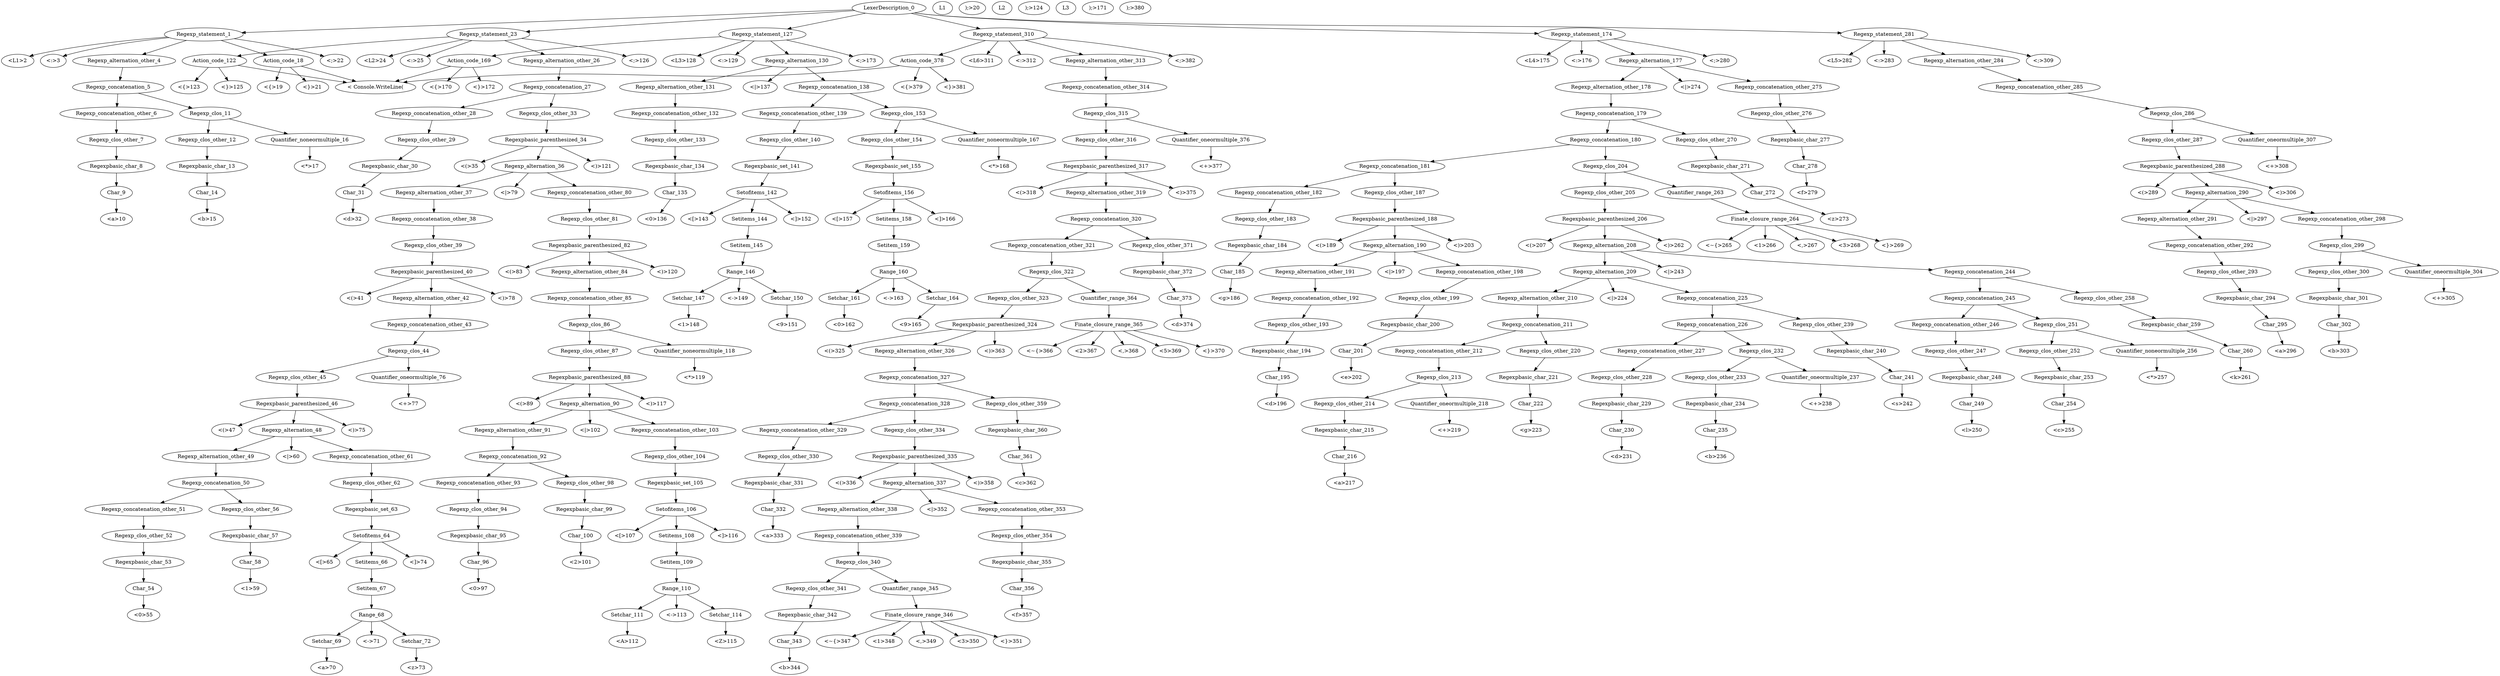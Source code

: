 digraph test{

"LexerDescription_0"->"Regexp_statement_1";
"Regexp_statement_1"->"<L1>2";
"Regexp_statement_1"->"<:>3";
"Regexp_statement_1"->"Regexp_alternation_other_4";
"Regexp_alternation_other_4"->"Regexp_concatenation_5";
"Regexp_concatenation_5"->"Regexp_concatenation_other_6";
"Regexp_concatenation_other_6"->"Regexp_clos_other_7";
"Regexp_clos_other_7"->"Regexpbasic_char_8";
"Regexpbasic_char_8"->"Char_9";
"Char_9"->"<a>10";
"Regexp_concatenation_5"->"Regexp_clos_11";
"Regexp_clos_11"->"Regexp_clos_other_12";
"Regexp_clos_other_12"->"Regexpbasic_char_13";
"Regexpbasic_char_13"->"Char_14";
"Char_14"->"<b>15";
"Regexp_clos_11"->"Quantifier_noneormultiple_16";
"Quantifier_noneormultiple_16"->"<*>17";
"Regexp_statement_1"->"Action_code_18";
"Action_code_18"->"<{>19";
"Action_code_18"->"< Console.WriteLine("L1");>20";
"Action_code_18"->"<}>21";
"Regexp_statement_1"->"<;>22";
"LexerDescription_0"->"Regexp_statement_23";
"Regexp_statement_23"->"<L2>24";
"Regexp_statement_23"->"<:>25";
"Regexp_statement_23"->"Regexp_alternation_other_26";
"Regexp_alternation_other_26"->"Regexp_concatenation_27";
"Regexp_concatenation_27"->"Regexp_concatenation_other_28";
"Regexp_concatenation_other_28"->"Regexp_clos_other_29";
"Regexp_clos_other_29"->"Regexpbasic_char_30";
"Regexpbasic_char_30"->"Char_31";
"Char_31"->"<d>32";
"Regexp_concatenation_27"->"Regexp_clos_other_33";
"Regexp_clos_other_33"->"Regexpbasic_parenthesized_34";
"Regexpbasic_parenthesized_34"->"<(>35";
"Regexpbasic_parenthesized_34"->"Regexp_alternation_36";
"Regexp_alternation_36"->"Regexp_alternation_other_37";
"Regexp_alternation_other_37"->"Regexp_concatenation_other_38";
"Regexp_concatenation_other_38"->"Regexp_clos_other_39";
"Regexp_clos_other_39"->"Regexpbasic_parenthesized_40";
"Regexpbasic_parenthesized_40"->"<(>41";
"Regexpbasic_parenthesized_40"->"Regexp_alternation_other_42";
"Regexp_alternation_other_42"->"Regexp_concatenation_other_43";
"Regexp_concatenation_other_43"->"Regexp_clos_44";
"Regexp_clos_44"->"Regexp_clos_other_45";
"Regexp_clos_other_45"->"Regexpbasic_parenthesized_46";
"Regexpbasic_parenthesized_46"->"<(>47";
"Regexpbasic_parenthesized_46"->"Regexp_alternation_48";
"Regexp_alternation_48"->"Regexp_alternation_other_49";
"Regexp_alternation_other_49"->"Regexp_concatenation_50";
"Regexp_concatenation_50"->"Regexp_concatenation_other_51";
"Regexp_concatenation_other_51"->"Regexp_clos_other_52";
"Regexp_clos_other_52"->"Regexpbasic_char_53";
"Regexpbasic_char_53"->"Char_54";
"Char_54"->"<0>55";
"Regexp_concatenation_50"->"Regexp_clos_other_56";
"Regexp_clos_other_56"->"Regexpbasic_char_57";
"Regexpbasic_char_57"->"Char_58";
"Char_58"->"<1>59";
"Regexp_alternation_48"->"<|>60";
"Regexp_alternation_48"->"Regexp_concatenation_other_61";
"Regexp_concatenation_other_61"->"Regexp_clos_other_62";
"Regexp_clos_other_62"->"Regexpbasic_set_63";
"Regexpbasic_set_63"->"Setofitems_64";
"Setofitems_64"->"<[>65";
"Setofitems_64"->"Setitems_66";
"Setitems_66"->"Setitem_67";
"Setitem_67"->"Range_68";
"Range_68"->"Setchar_69";
"Setchar_69"->"<a>70";
"Range_68"->"<->71";
"Range_68"->"Setchar_72";
"Setchar_72"->"<z>73";
"Setofitems_64"->"<]>74";
"Regexpbasic_parenthesized_46"->"<)>75";
"Regexp_clos_44"->"Quantifier_oneormultiple_76";
"Quantifier_oneormultiple_76"->"<+>77";
"Regexpbasic_parenthesized_40"->"<)>78";
"Regexp_alternation_36"->"<|>79";
"Regexp_alternation_36"->"Regexp_concatenation_other_80";
"Regexp_concatenation_other_80"->"Regexp_clos_other_81";
"Regexp_clos_other_81"->"Regexpbasic_parenthesized_82";
"Regexpbasic_parenthesized_82"->"<(>83";
"Regexpbasic_parenthesized_82"->"Regexp_alternation_other_84";
"Regexp_alternation_other_84"->"Regexp_concatenation_other_85";
"Regexp_concatenation_other_85"->"Regexp_clos_86";
"Regexp_clos_86"->"Regexp_clos_other_87";
"Regexp_clos_other_87"->"Regexpbasic_parenthesized_88";
"Regexpbasic_parenthesized_88"->"<(>89";
"Regexpbasic_parenthesized_88"->"Regexp_alternation_90";
"Regexp_alternation_90"->"Regexp_alternation_other_91";
"Regexp_alternation_other_91"->"Regexp_concatenation_92";
"Regexp_concatenation_92"->"Regexp_concatenation_other_93";
"Regexp_concatenation_other_93"->"Regexp_clos_other_94";
"Regexp_clos_other_94"->"Regexpbasic_char_95";
"Regexpbasic_char_95"->"Char_96";
"Char_96"->"<0>97";
"Regexp_concatenation_92"->"Regexp_clos_other_98";
"Regexp_clos_other_98"->"Regexpbasic_char_99";
"Regexpbasic_char_99"->"Char_100";
"Char_100"->"<2>101";
"Regexp_alternation_90"->"<|>102";
"Regexp_alternation_90"->"Regexp_concatenation_other_103";
"Regexp_concatenation_other_103"->"Regexp_clos_other_104";
"Regexp_clos_other_104"->"Regexpbasic_set_105";
"Regexpbasic_set_105"->"Setofitems_106";
"Setofitems_106"->"<[>107";
"Setofitems_106"->"Setitems_108";
"Setitems_108"->"Setitem_109";
"Setitem_109"->"Range_110";
"Range_110"->"Setchar_111";
"Setchar_111"->"<A>112";
"Range_110"->"<->113";
"Range_110"->"Setchar_114";
"Setchar_114"->"<Z>115";
"Setofitems_106"->"<]>116";
"Regexpbasic_parenthesized_88"->"<)>117";
"Regexp_clos_86"->"Quantifier_noneormultiple_118";
"Quantifier_noneormultiple_118"->"<*>119";
"Regexpbasic_parenthesized_82"->"<)>120";
"Regexpbasic_parenthesized_34"->"<)>121";
"Regexp_statement_23"->"Action_code_122";
"Action_code_122"->"<{>123";
"Action_code_122"->"< Console.WriteLine("L2");>124";
"Action_code_122"->"<}>125";
"Regexp_statement_23"->"<;>126";
"LexerDescription_0"->"Regexp_statement_127";
"Regexp_statement_127"->"<L3>128";
"Regexp_statement_127"->"<:>129";
"Regexp_statement_127"->"Regexp_alternation_130";
"Regexp_alternation_130"->"Regexp_alternation_other_131";
"Regexp_alternation_other_131"->"Regexp_concatenation_other_132";
"Regexp_concatenation_other_132"->"Regexp_clos_other_133";
"Regexp_clos_other_133"->"Regexpbasic_char_134";
"Regexpbasic_char_134"->"Char_135";
"Char_135"->"<0>136";
"Regexp_alternation_130"->"<|>137";
"Regexp_alternation_130"->"Regexp_concatenation_138";
"Regexp_concatenation_138"->"Regexp_concatenation_other_139";
"Regexp_concatenation_other_139"->"Regexp_clos_other_140";
"Regexp_clos_other_140"->"Regexpbasic_set_141";
"Regexpbasic_set_141"->"Setofitems_142";
"Setofitems_142"->"<[>143";
"Setofitems_142"->"Setitems_144";
"Setitems_144"->"Setitem_145";
"Setitem_145"->"Range_146";
"Range_146"->"Setchar_147";
"Setchar_147"->"<1>148";
"Range_146"->"<->149";
"Range_146"->"Setchar_150";
"Setchar_150"->"<9>151";
"Setofitems_142"->"<]>152";
"Regexp_concatenation_138"->"Regexp_clos_153";
"Regexp_clos_153"->"Regexp_clos_other_154";
"Regexp_clos_other_154"->"Regexpbasic_set_155";
"Regexpbasic_set_155"->"Setofitems_156";
"Setofitems_156"->"<[>157";
"Setofitems_156"->"Setitems_158";
"Setitems_158"->"Setitem_159";
"Setitem_159"->"Range_160";
"Range_160"->"Setchar_161";
"Setchar_161"->"<0>162";
"Range_160"->"<->163";
"Range_160"->"Setchar_164";
"Setchar_164"->"<9>165";
"Setofitems_156"->"<]>166";
"Regexp_clos_153"->"Quantifier_noneormultiple_167";
"Quantifier_noneormultiple_167"->"<*>168";
"Regexp_statement_127"->"Action_code_169";
"Action_code_169"->"<{>170";
"Action_code_169"->"< Console.WriteLine("L3");>171";
"Action_code_169"->"<}>172";
"Regexp_statement_127"->"<;>173";
"LexerDescription_0"->"Regexp_statement_174";
"Regexp_statement_174"->"<L4>175";
"Regexp_statement_174"->"<:>176";
"Regexp_statement_174"->"Regexp_alternation_177";
"Regexp_alternation_177"->"Regexp_alternation_other_178";
"Regexp_alternation_other_178"->"Regexp_concatenation_179";
"Regexp_concatenation_179"->"Regexp_concatenation_180";
"Regexp_concatenation_180"->"Regexp_concatenation_181";
"Regexp_concatenation_181"->"Regexp_concatenation_other_182";
"Regexp_concatenation_other_182"->"Regexp_clos_other_183";
"Regexp_clos_other_183"->"Regexpbasic_char_184";
"Regexpbasic_char_184"->"Char_185";
"Char_185"->"<g>186";
"Regexp_concatenation_181"->"Regexp_clos_other_187";
"Regexp_clos_other_187"->"Regexpbasic_parenthesized_188";
"Regexpbasic_parenthesized_188"->"<(>189";
"Regexpbasic_parenthesized_188"->"Regexp_alternation_190";
"Regexp_alternation_190"->"Regexp_alternation_other_191";
"Regexp_alternation_other_191"->"Regexp_concatenation_other_192";
"Regexp_concatenation_other_192"->"Regexp_clos_other_193";
"Regexp_clos_other_193"->"Regexpbasic_char_194";
"Regexpbasic_char_194"->"Char_195";
"Char_195"->"<d>196";
"Regexp_alternation_190"->"<|>197";
"Regexp_alternation_190"->"Regexp_concatenation_other_198";
"Regexp_concatenation_other_198"->"Regexp_clos_other_199";
"Regexp_clos_other_199"->"Regexpbasic_char_200";
"Regexpbasic_char_200"->"Char_201";
"Char_201"->"<e>202";
"Regexpbasic_parenthesized_188"->"<)>203";
"Regexp_concatenation_180"->"Regexp_clos_204";
"Regexp_clos_204"->"Regexp_clos_other_205";
"Regexp_clos_other_205"->"Regexpbasic_parenthesized_206";
"Regexpbasic_parenthesized_206"->"<(>207";
"Regexpbasic_parenthesized_206"->"Regexp_alternation_208";
"Regexp_alternation_208"->"Regexp_alternation_209";
"Regexp_alternation_209"->"Regexp_alternation_other_210";
"Regexp_alternation_other_210"->"Regexp_concatenation_211";
"Regexp_concatenation_211"->"Regexp_concatenation_other_212";
"Regexp_concatenation_other_212"->"Regexp_clos_213";
"Regexp_clos_213"->"Regexp_clos_other_214";
"Regexp_clos_other_214"->"Regexpbasic_char_215";
"Regexpbasic_char_215"->"Char_216";
"Char_216"->"<a>217";
"Regexp_clos_213"->"Quantifier_oneormultiple_218";
"Quantifier_oneormultiple_218"->"<+>219";
"Regexp_concatenation_211"->"Regexp_clos_other_220";
"Regexp_clos_other_220"->"Regexpbasic_char_221";
"Regexpbasic_char_221"->"Char_222";
"Char_222"->"<g>223";
"Regexp_alternation_209"->"<|>224";
"Regexp_alternation_209"->"Regexp_concatenation_225";
"Regexp_concatenation_225"->"Regexp_concatenation_226";
"Regexp_concatenation_226"->"Regexp_concatenation_other_227";
"Regexp_concatenation_other_227"->"Regexp_clos_other_228";
"Regexp_clos_other_228"->"Regexpbasic_char_229";
"Regexpbasic_char_229"->"Char_230";
"Char_230"->"<d>231";
"Regexp_concatenation_226"->"Regexp_clos_232";
"Regexp_clos_232"->"Regexp_clos_other_233";
"Regexp_clos_other_233"->"Regexpbasic_char_234";
"Regexpbasic_char_234"->"Char_235";
"Char_235"->"<b>236";
"Regexp_clos_232"->"Quantifier_oneormultiple_237";
"Quantifier_oneormultiple_237"->"<+>238";
"Regexp_concatenation_225"->"Regexp_clos_other_239";
"Regexp_clos_other_239"->"Regexpbasic_char_240";
"Regexpbasic_char_240"->"Char_241";
"Char_241"->"<s>242";
"Regexp_alternation_208"->"<|>243";
"Regexp_alternation_208"->"Regexp_concatenation_244";
"Regexp_concatenation_244"->"Regexp_concatenation_245";
"Regexp_concatenation_245"->"Regexp_concatenation_other_246";
"Regexp_concatenation_other_246"->"Regexp_clos_other_247";
"Regexp_clos_other_247"->"Regexpbasic_char_248";
"Regexpbasic_char_248"->"Char_249";
"Char_249"->"<l>250";
"Regexp_concatenation_245"->"Regexp_clos_251";
"Regexp_clos_251"->"Regexp_clos_other_252";
"Regexp_clos_other_252"->"Regexpbasic_char_253";
"Regexpbasic_char_253"->"Char_254";
"Char_254"->"<c>255";
"Regexp_clos_251"->"Quantifier_noneormultiple_256";
"Quantifier_noneormultiple_256"->"<*>257";
"Regexp_concatenation_244"->"Regexp_clos_other_258";
"Regexp_clos_other_258"->"Regexpbasic_char_259";
"Regexpbasic_char_259"->"Char_260";
"Char_260"->"<k>261";
"Regexpbasic_parenthesized_206"->"<)>262";
"Regexp_clos_204"->"Quantifier_range_263";
"Quantifier_range_263"->"Finate_closure_range_264";
"Finate_closure_range_264"->"<~{>265";
"Finate_closure_range_264"->"<1>266";
"Finate_closure_range_264"->"<,>267";
"Finate_closure_range_264"->"<3>268";
"Finate_closure_range_264"->"<}>269";
"Regexp_concatenation_179"->"Regexp_clos_other_270";
"Regexp_clos_other_270"->"Regexpbasic_char_271";
"Regexpbasic_char_271"->"Char_272";
"Char_272"->"<z>273";
"Regexp_alternation_177"->"<|>274";
"Regexp_alternation_177"->"Regexp_concatenation_other_275";
"Regexp_concatenation_other_275"->"Regexp_clos_other_276";
"Regexp_clos_other_276"->"Regexpbasic_char_277";
"Regexpbasic_char_277"->"Char_278";
"Char_278"->"<f>279";
"Regexp_statement_174"->"<;>280";
"LexerDescription_0"->"Regexp_statement_281";
"Regexp_statement_281"->"<L5>282";
"Regexp_statement_281"->"<:>283";
"Regexp_statement_281"->"Regexp_alternation_other_284";
"Regexp_alternation_other_284"->"Regexp_concatenation_other_285";
"Regexp_concatenation_other_285"->"Regexp_clos_286";
"Regexp_clos_286"->"Regexp_clos_other_287";
"Regexp_clos_other_287"->"Regexpbasic_parenthesized_288";
"Regexpbasic_parenthesized_288"->"<(>289";
"Regexpbasic_parenthesized_288"->"Regexp_alternation_290";
"Regexp_alternation_290"->"Regexp_alternation_other_291";
"Regexp_alternation_other_291"->"Regexp_concatenation_other_292";
"Regexp_concatenation_other_292"->"Regexp_clos_other_293";
"Regexp_clos_other_293"->"Regexpbasic_char_294";
"Regexpbasic_char_294"->"Char_295";
"Char_295"->"<a>296";
"Regexp_alternation_290"->"<|>297";
"Regexp_alternation_290"->"Regexp_concatenation_other_298";
"Regexp_concatenation_other_298"->"Regexp_clos_299";
"Regexp_clos_299"->"Regexp_clos_other_300";
"Regexp_clos_other_300"->"Regexpbasic_char_301";
"Regexpbasic_char_301"->"Char_302";
"Char_302"->"<b>303";
"Regexp_clos_299"->"Quantifier_oneormultiple_304";
"Quantifier_oneormultiple_304"->"<+>305";
"Regexpbasic_parenthesized_288"->"<)>306";
"Regexp_clos_286"->"Quantifier_oneormultiple_307";
"Quantifier_oneormultiple_307"->"<+>308";
"Regexp_statement_281"->"<;>309";
"LexerDescription_0"->"Regexp_statement_310";
"Regexp_statement_310"->"<L6>311";
"Regexp_statement_310"->"<:>312";
"Regexp_statement_310"->"Regexp_alternation_other_313";
"Regexp_alternation_other_313"->"Regexp_concatenation_other_314";
"Regexp_concatenation_other_314"->"Regexp_clos_315";
"Regexp_clos_315"->"Regexp_clos_other_316";
"Regexp_clos_other_316"->"Regexpbasic_parenthesized_317";
"Regexpbasic_parenthesized_317"->"<(>318";
"Regexpbasic_parenthesized_317"->"Regexp_alternation_other_319";
"Regexp_alternation_other_319"->"Regexp_concatenation_320";
"Regexp_concatenation_320"->"Regexp_concatenation_other_321";
"Regexp_concatenation_other_321"->"Regexp_clos_322";
"Regexp_clos_322"->"Regexp_clos_other_323";
"Regexp_clos_other_323"->"Regexpbasic_parenthesized_324";
"Regexpbasic_parenthesized_324"->"<(>325";
"Regexpbasic_parenthesized_324"->"Regexp_alternation_other_326";
"Regexp_alternation_other_326"->"Regexp_concatenation_327";
"Regexp_concatenation_327"->"Regexp_concatenation_328";
"Regexp_concatenation_328"->"Regexp_concatenation_other_329";
"Regexp_concatenation_other_329"->"Regexp_clos_other_330";
"Regexp_clos_other_330"->"Regexpbasic_char_331";
"Regexpbasic_char_331"->"Char_332";
"Char_332"->"<a>333";
"Regexp_concatenation_328"->"Regexp_clos_other_334";
"Regexp_clos_other_334"->"Regexpbasic_parenthesized_335";
"Regexpbasic_parenthesized_335"->"<(>336";
"Regexpbasic_parenthesized_335"->"Regexp_alternation_337";
"Regexp_alternation_337"->"Regexp_alternation_other_338";
"Regexp_alternation_other_338"->"Regexp_concatenation_other_339";
"Regexp_concatenation_other_339"->"Regexp_clos_340";
"Regexp_clos_340"->"Regexp_clos_other_341";
"Regexp_clos_other_341"->"Regexpbasic_char_342";
"Regexpbasic_char_342"->"Char_343";
"Char_343"->"<b>344";
"Regexp_clos_340"->"Quantifier_range_345";
"Quantifier_range_345"->"Finate_closure_range_346";
"Finate_closure_range_346"->"<~{>347";
"Finate_closure_range_346"->"<1>348";
"Finate_closure_range_346"->"<,>349";
"Finate_closure_range_346"->"<3>350";
"Finate_closure_range_346"->"<}>351";
"Regexp_alternation_337"->"<|>352";
"Regexp_alternation_337"->"Regexp_concatenation_other_353";
"Regexp_concatenation_other_353"->"Regexp_clos_other_354";
"Regexp_clos_other_354"->"Regexpbasic_char_355";
"Regexpbasic_char_355"->"Char_356";
"Char_356"->"<f>357";
"Regexpbasic_parenthesized_335"->"<)>358";
"Regexp_concatenation_327"->"Regexp_clos_other_359";
"Regexp_clos_other_359"->"Regexpbasic_char_360";
"Regexpbasic_char_360"->"Char_361";
"Char_361"->"<c>362";
"Regexpbasic_parenthesized_324"->"<)>363";
"Regexp_clos_322"->"Quantifier_range_364";
"Quantifier_range_364"->"Finate_closure_range_365";
"Finate_closure_range_365"->"<~{>366";
"Finate_closure_range_365"->"<2>367";
"Finate_closure_range_365"->"<,>368";
"Finate_closure_range_365"->"<5>369";
"Finate_closure_range_365"->"<}>370";
"Regexp_concatenation_320"->"Regexp_clos_other_371";
"Regexp_clos_other_371"->"Regexpbasic_char_372";
"Regexpbasic_char_372"->"Char_373";
"Char_373"->"<d>374";
"Regexpbasic_parenthesized_317"->"<)>375";
"Regexp_clos_315"->"Quantifier_oneormultiple_376";
"Quantifier_oneormultiple_376"->"<+>377";
"Regexp_statement_310"->"Action_code_378";
"Action_code_378"->"<{>379";
"Action_code_378"->"< Console.WriteLine("L1");>380";
"Action_code_378"->"<}>381";
"Regexp_statement_310"->"<;>382";
}
